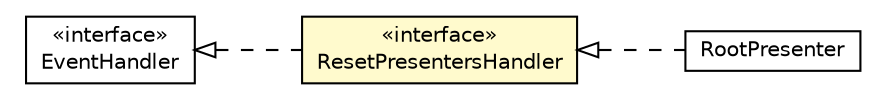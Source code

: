 #!/usr/local/bin/dot
#
# Class diagram 
# Generated by UMLGraph version R5_6-24-gf6e263 (http://www.umlgraph.org/)
#

digraph G {
	edge [fontname="Helvetica",fontsize=10,labelfontname="Helvetica",labelfontsize=10];
	node [fontname="Helvetica",fontsize=10,shape=plaintext];
	nodesep=0.25;
	ranksep=0.5;
	rankdir=LR;
	// com.gwtplatform.mvp.client.RootPresenter
	c334395 [label=<<table title="com.gwtplatform.mvp.client.RootPresenter" border="0" cellborder="1" cellspacing="0" cellpadding="2" port="p" href="../RootPresenter.html">
		<tr><td><table border="0" cellspacing="0" cellpadding="1">
<tr><td align="center" balign="center"> RootPresenter </td></tr>
		</table></td></tr>
		</table>>, URL="../RootPresenter.html", fontname="Helvetica", fontcolor="black", fontsize=10.0];
	// com.gwtplatform.mvp.client.proxy.ResetPresentersHandler
	c334443 [label=<<table title="com.gwtplatform.mvp.client.proxy.ResetPresentersHandler" border="0" cellborder="1" cellspacing="0" cellpadding="2" port="p" bgcolor="lemonChiffon" href="./ResetPresentersHandler.html">
		<tr><td><table border="0" cellspacing="0" cellpadding="1">
<tr><td align="center" balign="center"> &#171;interface&#187; </td></tr>
<tr><td align="center" balign="center"> ResetPresentersHandler </td></tr>
		</table></td></tr>
		</table>>, URL="./ResetPresentersHandler.html", fontname="Helvetica", fontcolor="black", fontsize=10.0];
	//com.gwtplatform.mvp.client.RootPresenter implements com.gwtplatform.mvp.client.proxy.ResetPresentersHandler
	c334443:p -> c334395:p [dir=back,arrowtail=empty,style=dashed];
	//com.gwtplatform.mvp.client.proxy.ResetPresentersHandler implements com.google.gwt.event.shared.EventHandler
	c334847:p -> c334443:p [dir=back,arrowtail=empty,style=dashed];
	// com.google.gwt.event.shared.EventHandler
	c334847 [label=<<table title="com.google.gwt.event.shared.EventHandler" border="0" cellborder="1" cellspacing="0" cellpadding="2" port="p" href="http://google-web-toolkit.googlecode.com/svn/javadoc/latest/com/google/gwt/event/shared/EventHandler.html">
		<tr><td><table border="0" cellspacing="0" cellpadding="1">
<tr><td align="center" balign="center"> &#171;interface&#187; </td></tr>
<tr><td align="center" balign="center"> EventHandler </td></tr>
		</table></td></tr>
		</table>>, URL="http://google-web-toolkit.googlecode.com/svn/javadoc/latest/com/google/gwt/event/shared/EventHandler.html", fontname="Helvetica", fontcolor="black", fontsize=10.0];
}


